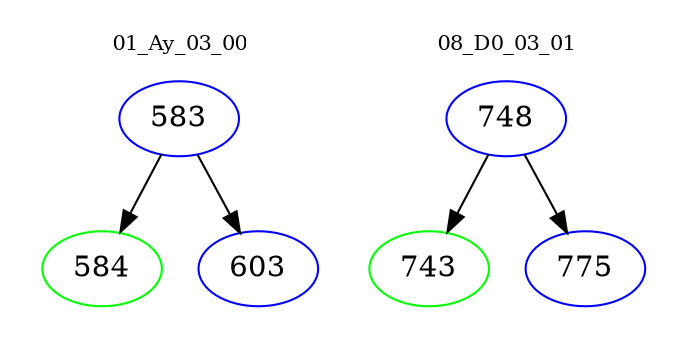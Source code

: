digraph{
subgraph cluster_0 {
color = white
label = "01_Ay_03_00";
fontsize=10;
T0_583 [label="583", color="blue"]
T0_583 -> T0_584 [color="black"]
T0_584 [label="584", color="green"]
T0_583 -> T0_603 [color="black"]
T0_603 [label="603", color="blue"]
}
subgraph cluster_1 {
color = white
label = "08_D0_03_01";
fontsize=10;
T1_748 [label="748", color="blue"]
T1_748 -> T1_743 [color="black"]
T1_743 [label="743", color="green"]
T1_748 -> T1_775 [color="black"]
T1_775 [label="775", color="blue"]
}
}
